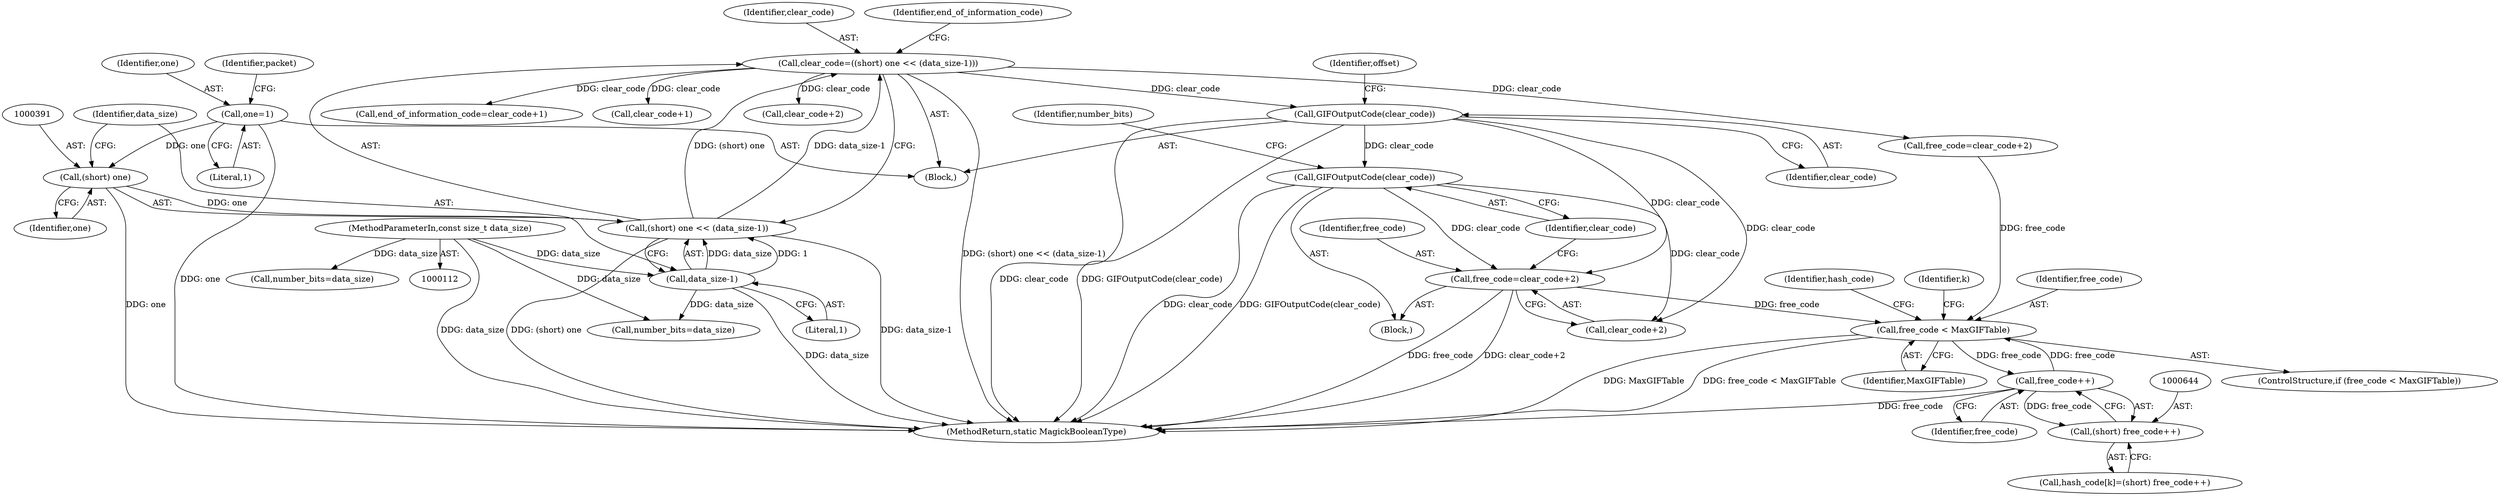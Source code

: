 digraph "0_ImageMagick6_19651f3db63fa1511ed83a348c4c82fa553f8d01@API" {
"1000675" [label="(Call,free_code=clear_code+2)"];
"1000680" [label="(Call,GIFOutputCode(clear_code))"];
"1000415" [label="(Call,GIFOutputCode(clear_code))"];
"1000387" [label="(Call,clear_code=((short) one << (data_size-1)))"];
"1000389" [label="(Call,(short) one << (data_size-1))"];
"1000390" [label="(Call,(short) one)"];
"1000226" [label="(Call,one=1)"];
"1000393" [label="(Call,data_size-1)"];
"1000115" [label="(MethodParameterIn,const size_t data_size)"];
"1000635" [label="(Call,free_code < MaxGIFTable)"];
"1000645" [label="(Call,free_code++)"];
"1000643" [label="(Call,(short) free_code++)"];
"1000227" [label="(Identifier,one)"];
"1000116" [label="(Block,)"];
"1000681" [label="(Identifier,clear_code)"];
"1000857" [label="(MethodReturn,static MagickBooleanType)"];
"1000660" [label="(Block,)"];
"1000388" [label="(Identifier,clear_code)"];
"1000226" [label="(Call,one=1)"];
"1000646" [label="(Identifier,free_code)"];
"1000682" [label="(Call,number_bits=data_size)"];
"1000636" [label="(Identifier,free_code)"];
"1000645" [label="(Call,free_code++)"];
"1000641" [label="(Identifier,hash_code)"];
"1000389" [label="(Call,(short) one << (data_size-1))"];
"1000416" [label="(Identifier,clear_code)"];
"1000390" [label="(Call,(short) one)"];
"1000663" [label="(Identifier,k)"];
"1000115" [label="(MethodParameterIn,const size_t data_size)"];
"1000380" [label="(Call,number_bits=data_size)"];
"1000230" [label="(Identifier,packet)"];
"1000677" [label="(Call,clear_code+2)"];
"1000418" [label="(Identifier,offset)"];
"1000395" [label="(Literal,1)"];
"1000415" [label="(Call,GIFOutputCode(clear_code))"];
"1000392" [label="(Identifier,one)"];
"1000397" [label="(Identifier,end_of_information_code)"];
"1000680" [label="(Call,GIFOutputCode(clear_code))"];
"1000675" [label="(Call,free_code=clear_code+2)"];
"1000387" [label="(Call,clear_code=((short) one << (data_size-1)))"];
"1000676" [label="(Identifier,free_code)"];
"1000639" [label="(Call,hash_code[k]=(short) free_code++)"];
"1000228" [label="(Literal,1)"];
"1000635" [label="(Call,free_code < MaxGIFTable)"];
"1000396" [label="(Call,end_of_information_code=clear_code+1)"];
"1000398" [label="(Call,clear_code+1)"];
"1000401" [label="(Call,free_code=clear_code+2)"];
"1000683" [label="(Identifier,number_bits)"];
"1000393" [label="(Call,data_size-1)"];
"1000394" [label="(Identifier,data_size)"];
"1000634" [label="(ControlStructure,if (free_code < MaxGIFTable))"];
"1000637" [label="(Identifier,MaxGIFTable)"];
"1000643" [label="(Call,(short) free_code++)"];
"1000403" [label="(Call,clear_code+2)"];
"1000675" -> "1000660"  [label="AST: "];
"1000675" -> "1000677"  [label="CFG: "];
"1000676" -> "1000675"  [label="AST: "];
"1000677" -> "1000675"  [label="AST: "];
"1000681" -> "1000675"  [label="CFG: "];
"1000675" -> "1000857"  [label="DDG: free_code"];
"1000675" -> "1000857"  [label="DDG: clear_code+2"];
"1000675" -> "1000635"  [label="DDG: free_code"];
"1000680" -> "1000675"  [label="DDG: clear_code"];
"1000415" -> "1000675"  [label="DDG: clear_code"];
"1000680" -> "1000660"  [label="AST: "];
"1000680" -> "1000681"  [label="CFG: "];
"1000681" -> "1000680"  [label="AST: "];
"1000683" -> "1000680"  [label="CFG: "];
"1000680" -> "1000857"  [label="DDG: clear_code"];
"1000680" -> "1000857"  [label="DDG: GIFOutputCode(clear_code)"];
"1000680" -> "1000677"  [label="DDG: clear_code"];
"1000415" -> "1000680"  [label="DDG: clear_code"];
"1000415" -> "1000116"  [label="AST: "];
"1000415" -> "1000416"  [label="CFG: "];
"1000416" -> "1000415"  [label="AST: "];
"1000418" -> "1000415"  [label="CFG: "];
"1000415" -> "1000857"  [label="DDG: clear_code"];
"1000415" -> "1000857"  [label="DDG: GIFOutputCode(clear_code)"];
"1000387" -> "1000415"  [label="DDG: clear_code"];
"1000415" -> "1000677"  [label="DDG: clear_code"];
"1000387" -> "1000116"  [label="AST: "];
"1000387" -> "1000389"  [label="CFG: "];
"1000388" -> "1000387"  [label="AST: "];
"1000389" -> "1000387"  [label="AST: "];
"1000397" -> "1000387"  [label="CFG: "];
"1000387" -> "1000857"  [label="DDG: (short) one << (data_size-1)"];
"1000389" -> "1000387"  [label="DDG: (short) one"];
"1000389" -> "1000387"  [label="DDG: data_size-1"];
"1000387" -> "1000396"  [label="DDG: clear_code"];
"1000387" -> "1000398"  [label="DDG: clear_code"];
"1000387" -> "1000401"  [label="DDG: clear_code"];
"1000387" -> "1000403"  [label="DDG: clear_code"];
"1000389" -> "1000393"  [label="CFG: "];
"1000390" -> "1000389"  [label="AST: "];
"1000393" -> "1000389"  [label="AST: "];
"1000389" -> "1000857"  [label="DDG: data_size-1"];
"1000389" -> "1000857"  [label="DDG: (short) one"];
"1000390" -> "1000389"  [label="DDG: one"];
"1000393" -> "1000389"  [label="DDG: data_size"];
"1000393" -> "1000389"  [label="DDG: 1"];
"1000390" -> "1000392"  [label="CFG: "];
"1000391" -> "1000390"  [label="AST: "];
"1000392" -> "1000390"  [label="AST: "];
"1000394" -> "1000390"  [label="CFG: "];
"1000390" -> "1000857"  [label="DDG: one"];
"1000226" -> "1000390"  [label="DDG: one"];
"1000226" -> "1000116"  [label="AST: "];
"1000226" -> "1000228"  [label="CFG: "];
"1000227" -> "1000226"  [label="AST: "];
"1000228" -> "1000226"  [label="AST: "];
"1000230" -> "1000226"  [label="CFG: "];
"1000226" -> "1000857"  [label="DDG: one"];
"1000393" -> "1000395"  [label="CFG: "];
"1000394" -> "1000393"  [label="AST: "];
"1000395" -> "1000393"  [label="AST: "];
"1000393" -> "1000857"  [label="DDG: data_size"];
"1000115" -> "1000393"  [label="DDG: data_size"];
"1000393" -> "1000682"  [label="DDG: data_size"];
"1000115" -> "1000112"  [label="AST: "];
"1000115" -> "1000857"  [label="DDG: data_size"];
"1000115" -> "1000380"  [label="DDG: data_size"];
"1000115" -> "1000682"  [label="DDG: data_size"];
"1000635" -> "1000634"  [label="AST: "];
"1000635" -> "1000637"  [label="CFG: "];
"1000636" -> "1000635"  [label="AST: "];
"1000637" -> "1000635"  [label="AST: "];
"1000641" -> "1000635"  [label="CFG: "];
"1000663" -> "1000635"  [label="CFG: "];
"1000635" -> "1000857"  [label="DDG: MaxGIFTable"];
"1000635" -> "1000857"  [label="DDG: free_code < MaxGIFTable"];
"1000645" -> "1000635"  [label="DDG: free_code"];
"1000401" -> "1000635"  [label="DDG: free_code"];
"1000635" -> "1000645"  [label="DDG: free_code"];
"1000645" -> "1000643"  [label="AST: "];
"1000645" -> "1000646"  [label="CFG: "];
"1000646" -> "1000645"  [label="AST: "];
"1000643" -> "1000645"  [label="CFG: "];
"1000645" -> "1000857"  [label="DDG: free_code"];
"1000645" -> "1000643"  [label="DDG: free_code"];
"1000643" -> "1000639"  [label="AST: "];
"1000644" -> "1000643"  [label="AST: "];
"1000639" -> "1000643"  [label="CFG: "];
}
